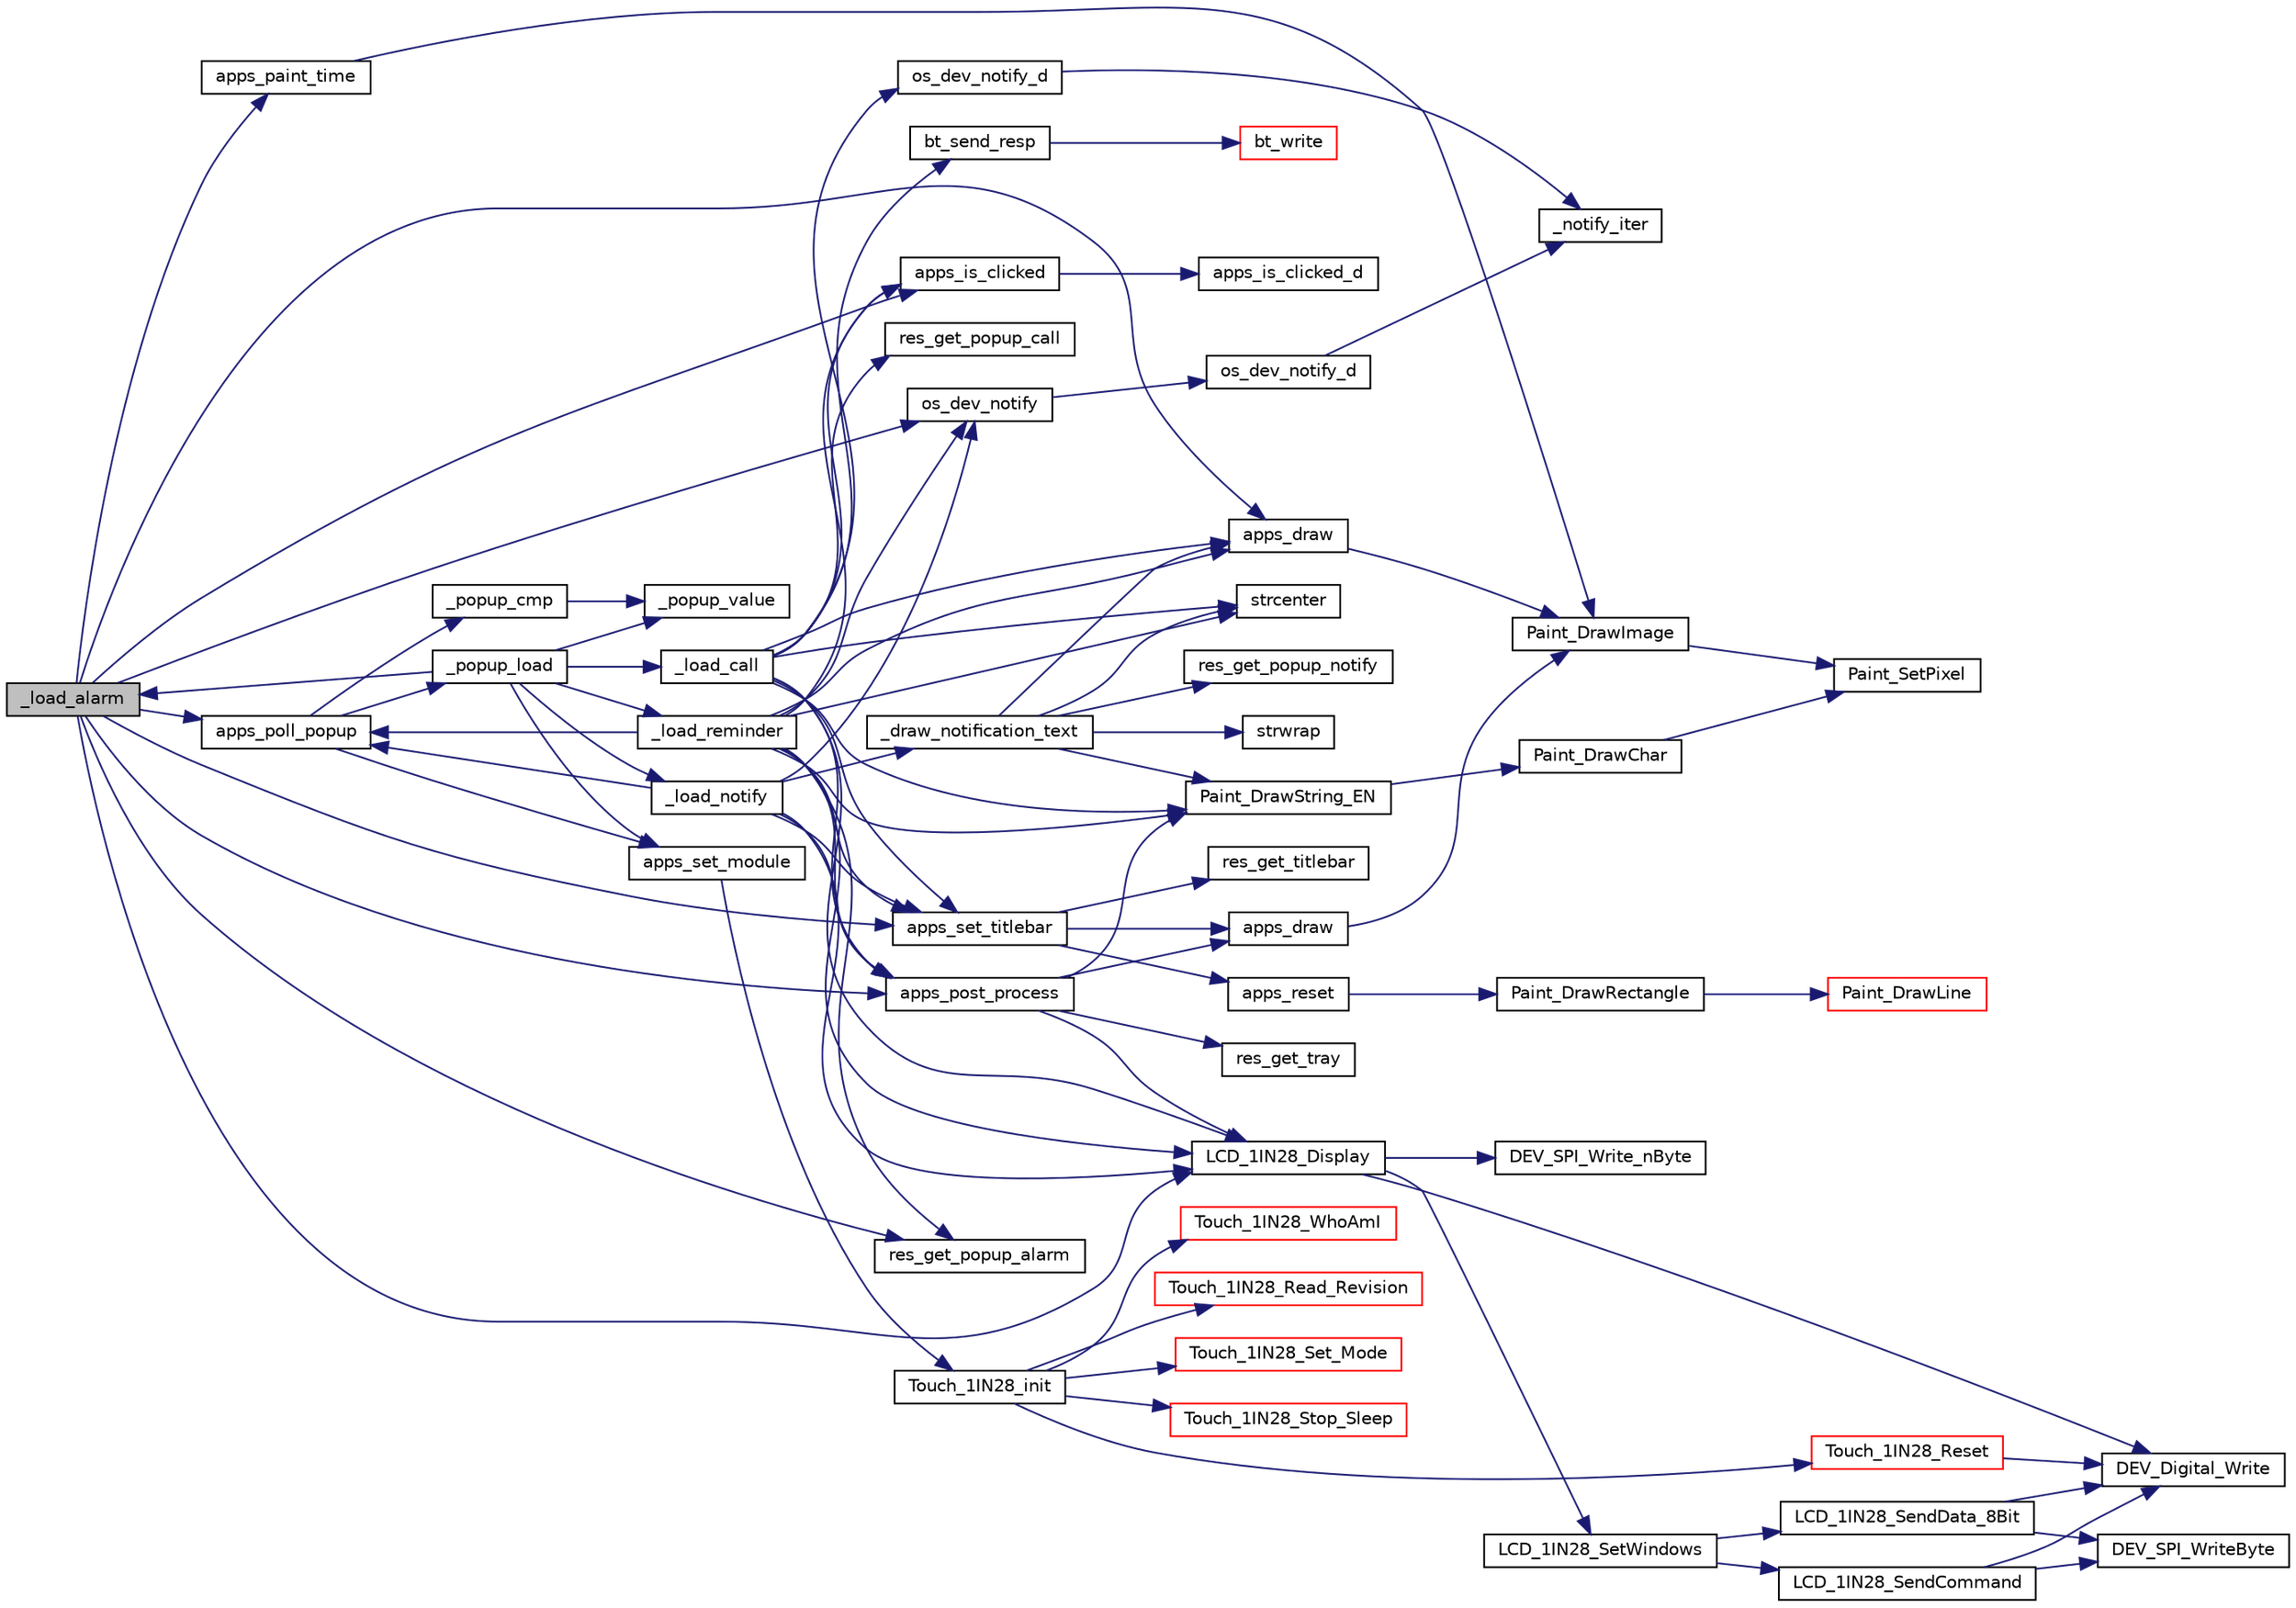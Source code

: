 digraph "_load_alarm"
{
 // LATEX_PDF_SIZE
  bgcolor="transparent";
  edge [fontname="Helvetica",fontsize="10",labelfontname="Helvetica",labelfontsize="10"];
  node [fontname="Helvetica",fontsize="10",shape=record];
  rankdir="LR";
  Node1 [label="_load_alarm",height=0.2,width=0.4,color="black", fillcolor="grey75", style="filled", fontcolor="black",tooltip=" "];
  Node1 -> Node2 [color="midnightblue",fontsize="10",style="solid",fontname="Helvetica"];
  Node2 [label="apps_draw",height=0.2,width=0.4,color="black",URL="$apps_8h.html#a7a95cc0c9891f8f50a4ce8ff57820f0a",tooltip=" "];
  Node2 -> Node3 [color="midnightblue",fontsize="10",style="solid",fontname="Helvetica"];
  Node3 [label="Paint_DrawImage",height=0.2,width=0.4,color="black",URL="$GUI__Paint_8c.html#ad0d9aff01666febe9f9436036f5e0c0c",tooltip=" "];
  Node3 -> Node4 [color="midnightblue",fontsize="10",style="solid",fontname="Helvetica"];
  Node4 [label="Paint_SetPixel",height=0.2,width=0.4,color="black",URL="$GUI__Paint_8c.html#a48f4f5f8b9b528f98d3ddb1c2e2e108f",tooltip="function: Draw Pixels parameter: Xpoint : At point X Ypoint : At point Y Color : Painted colors"];
  Node1 -> Node5 [color="midnightblue",fontsize="10",style="solid",fontname="Helvetica"];
  Node5 [label="apps_is_clicked",height=0.2,width=0.4,color="black",URL="$apps_8h.html#a1abcbacc22cadcf3a2b3440c226db607",tooltip="Returns whether the selected area has been clicked @x_start - starting position x @y_start - starting..."];
  Node5 -> Node6 [color="midnightblue",fontsize="10",style="solid",fontname="Helvetica"];
  Node6 [label="apps_is_clicked_d",height=0.2,width=0.4,color="black",URL="$wp__apps_2src_2util_8c.html#a56bdcaf09de9faec22e4f26dd6fa6bb9",tooltip="apps_is_clicked with extra options @x - X position of the cursor @y - Y position of the cursor @x_sta..."];
  Node1 -> Node7 [color="midnightblue",fontsize="10",style="solid",fontname="Helvetica"];
  Node7 [label="apps_paint_time",height=0.2,width=0.4,color="black",URL="$apps_8h.html#aeb9a5f1ad6e54e82e33d46e47f9403e5",tooltip="UI Utilities."];
  Node7 -> Node3 [color="midnightblue",fontsize="10",style="solid",fontname="Helvetica"];
  Node1 -> Node8 [color="midnightblue",fontsize="10",style="solid",fontname="Helvetica"];
  Node8 [label="apps_poll_popup",height=0.2,width=0.4,color="black",URL="$popup_8c.html#ac7a73b284d976fb2cad1ef6a2c7a55c0",tooltip="Checks for new pop-up events."];
  Node8 -> Node9 [color="midnightblue",fontsize="10",style="solid",fontname="Helvetica"];
  Node9 [label="_popup_cmp",height=0.2,width=0.4,color="black",URL="$popup_8c.html#ada0053fdc0f26651744b5dba013a8f5a",tooltip=" "];
  Node9 -> Node10 [color="midnightblue",fontsize="10",style="solid",fontname="Helvetica"];
  Node10 [label="_popup_value",height=0.2,width=0.4,color="black",URL="$popup_8c.html#ab7ec577ff7a40958957b8b2f038c6a29",tooltip="Returns the priority of the pop-up type as an integer:"];
  Node8 -> Node11 [color="midnightblue",fontsize="10",style="solid",fontname="Helvetica"];
  Node11 [label="_popup_load",height=0.2,width=0.4,color="black",URL="$popup_8c.html#a22954eda0c75cb757cbcec2ade0404b0",tooltip=" "];
  Node11 -> Node1 [color="midnightblue",fontsize="10",style="solid",fontname="Helvetica"];
  Node11 -> Node12 [color="midnightblue",fontsize="10",style="solid",fontname="Helvetica"];
  Node12 [label="_load_call",height=0.2,width=0.4,color="black",URL="$popup_8c.html#aa81deeb21fe66f433f5b751dc1288128",tooltip=" "];
  Node12 -> Node2 [color="midnightblue",fontsize="10",style="solid",fontname="Helvetica"];
  Node12 -> Node5 [color="midnightblue",fontsize="10",style="solid",fontname="Helvetica"];
  Node12 -> Node13 [color="midnightblue",fontsize="10",style="solid",fontname="Helvetica"];
  Node13 [label="apps_post_process",height=0.2,width=0.4,color="black",URL="$apps_8h.html#a329ee8032f9cc7781b49495819051695",tooltip="Retrieves the status from various sources and draws to the buffer @is_cb - Whether this function is c..."];
  Node13 -> Node14 [color="midnightblue",fontsize="10",style="solid",fontname="Helvetica"];
  Node14 [label="apps_draw",height=0.2,width=0.4,color="black",URL="$wp__apps_2src_2util_8c.html#a7a95cc0c9891f8f50a4ce8ff57820f0a",tooltip=" "];
  Node14 -> Node3 [color="midnightblue",fontsize="10",style="solid",fontname="Helvetica"];
  Node13 -> Node15 [color="midnightblue",fontsize="10",style="solid",fontname="Helvetica"];
  Node15 [label="LCD_1IN28_Display",height=0.2,width=0.4,color="black",URL="$LCD__1in28_8c.html#a620a570daf64d54494b768ac4707392c",tooltip="function : Sends the image buffer in RAM to displays parameter:"];
  Node15 -> Node16 [color="midnightblue",fontsize="10",style="solid",fontname="Helvetica"];
  Node16 [label="DEV_Digital_Write",height=0.2,width=0.4,color="black",URL="$DEV__Config_8c.html#a115bf3186fb590c5a9fa1bbfc2f38352",tooltip="GPIO read and write."];
  Node15 -> Node17 [color="midnightblue",fontsize="10",style="solid",fontname="Helvetica"];
  Node17 [label="DEV_SPI_Write_nByte",height=0.2,width=0.4,color="black",URL="$DEV__Config_8c.html#a92c541993a71ed8ecef5826ef58d13b9",tooltip=" "];
  Node15 -> Node18 [color="midnightblue",fontsize="10",style="solid",fontname="Helvetica"];
  Node18 [label="LCD_1IN28_SetWindows",height=0.2,width=0.4,color="black",URL="$LCD__1in28_8c.html#acd05edcea026ac08a178c1b0653e223d",tooltip="function: Sets the start position and size of the display area parameter: Xstart : X direction Start ..."];
  Node18 -> Node19 [color="midnightblue",fontsize="10",style="solid",fontname="Helvetica"];
  Node19 [label="LCD_1IN28_SendCommand",height=0.2,width=0.4,color="black",URL="$LCD__1in28_8c.html#a2d4544449c2fbb5d7d30d007c4175d0e",tooltip="function : send command parameter: Reg : Command register"];
  Node19 -> Node16 [color="midnightblue",fontsize="10",style="solid",fontname="Helvetica"];
  Node19 -> Node20 [color="midnightblue",fontsize="10",style="solid",fontname="Helvetica"];
  Node20 [label="DEV_SPI_WriteByte",height=0.2,width=0.4,color="black",URL="$DEV__Config_8c.html#a81090f78e7cb924d294d518b16ce3cc3",tooltip="SPI."];
  Node18 -> Node21 [color="midnightblue",fontsize="10",style="solid",fontname="Helvetica"];
  Node21 [label="LCD_1IN28_SendData_8Bit",height=0.2,width=0.4,color="black",URL="$LCD__1in28_8c.html#a269938e6774f0acd809bb33c7d7ddc73",tooltip="function : send data parameter: Data : Write data"];
  Node21 -> Node16 [color="midnightblue",fontsize="10",style="solid",fontname="Helvetica"];
  Node21 -> Node20 [color="midnightblue",fontsize="10",style="solid",fontname="Helvetica"];
  Node13 -> Node22 [color="midnightblue",fontsize="10",style="solid",fontname="Helvetica"];
  Node22 [label="Paint_DrawString_EN",height=0.2,width=0.4,color="black",URL="$GUI__Paint_8c.html#aa9154b1fb7a40d79798eccbc51761925",tooltip="function: Display the string parameter: Xstart ：X coordinate Ystart ：Y coordinate pString ：The first ..."];
  Node22 -> Node23 [color="midnightblue",fontsize="10",style="solid",fontname="Helvetica"];
  Node23 [label="Paint_DrawChar",height=0.2,width=0.4,color="black",URL="$GUI__Paint_8c.html#a445504f3acd814f2c2dab209e8b7e26e",tooltip="function: Show English characters parameter: Xpoint ：X coordinate Ypoint ：Y coordinate Acsii_Char ：To..."];
  Node23 -> Node4 [color="midnightblue",fontsize="10",style="solid",fontname="Helvetica"];
  Node13 -> Node24 [color="midnightblue",fontsize="10",style="solid",fontname="Helvetica"];
  Node24 [label="res_get_tray",height=0.2,width=0.4,color="black",URL="$resources_8h.html#a96f0bcacffc0881a1a7bd6666fa7d60f",tooltip=" "];
  Node12 -> Node25 [color="midnightblue",fontsize="10",style="solid",fontname="Helvetica"];
  Node25 [label="apps_set_titlebar",height=0.2,width=0.4,color="black",URL="$apps_8h.html#ae0e0b39421fea8ca700d22ca1a2a3eeb",tooltip=" "];
  Node25 -> Node14 [color="midnightblue",fontsize="10",style="solid",fontname="Helvetica"];
  Node25 -> Node26 [color="midnightblue",fontsize="10",style="solid",fontname="Helvetica"];
  Node26 [label="apps_reset",height=0.2,width=0.4,color="black",URL="$wp__apps_2src_2util_8c.html#a943f1471b13bd65becbf3af2c02c4a82",tooltip=" "];
  Node26 -> Node27 [color="midnightblue",fontsize="10",style="solid",fontname="Helvetica"];
  Node27 [label="Paint_DrawRectangle",height=0.2,width=0.4,color="black",URL="$GUI__Paint_8c.html#a2c2ad0a6d3dccaeeed60fd3ef44c644c",tooltip="function: Draw a rectangle parameter: Xstart ：Rectangular Starting Xpoint point coordinates Ystart ：R..."];
  Node27 -> Node28 [color="midnightblue",fontsize="10",style="solid",fontname="Helvetica"];
  Node28 [label="Paint_DrawLine",height=0.2,width=0.4,color="red",URL="$GUI__Paint_8c.html#a3f3fab298d3efaa84f39253946ce1901",tooltip="function: Draw a line of arbitrary slope parameter: Xstart ：Starting Xpoint point coordinates Ystart ..."];
  Node25 -> Node30 [color="midnightblue",fontsize="10",style="solid",fontname="Helvetica"];
  Node30 [label="res_get_titlebar",height=0.2,width=0.4,color="black",URL="$resources_8h.html#af520fc94bba7de9ec8e5b73e15039106",tooltip=" "];
  Node12 -> Node31 [color="midnightblue",fontsize="10",style="solid",fontname="Helvetica"];
  Node31 [label="bt_send_resp",height=0.2,width=0.4,color="black",URL="$bt_8h.html#a872c9f0d31efbb5f055d9fdc02bc3979",tooltip=" "];
  Node31 -> Node32 [color="midnightblue",fontsize="10",style="solid",fontname="Helvetica"];
  Node32 [label="bt_write",height=0.2,width=0.4,color="red",URL="$bt_8c.html#a15f1c8a00e4516cd0e35726396cfc4f6",tooltip=" "];
  Node12 -> Node15 [color="midnightblue",fontsize="10",style="solid",fontname="Helvetica"];
  Node12 -> Node34 [color="midnightblue",fontsize="10",style="solid",fontname="Helvetica"];
  Node34 [label="os_dev_notify_d",height=0.2,width=0.4,color="black",URL="$dev_8h.html#a90b537677333beca80545c0282e1e370",tooltip="os_dev_notify with custom notification durations."];
  Node34 -> Node35 [color="midnightblue",fontsize="10",style="solid",fontname="Helvetica"];
  Node35 [label="_notify_iter",height=0.2,width=0.4,color="black",URL="$dev_8c.html#afc0885a283c49cd1c0fc66e7c0ba82d5",tooltip=" "];
  Node12 -> Node22 [color="midnightblue",fontsize="10",style="solid",fontname="Helvetica"];
  Node12 -> Node36 [color="midnightblue",fontsize="10",style="solid",fontname="Helvetica"];
  Node36 [label="res_get_popup_call",height=0.2,width=0.4,color="black",URL="$resources_8h.html#ab75724d6569c8e937160b6825f7534b3",tooltip=" "];
  Node12 -> Node37 [color="midnightblue",fontsize="10",style="solid",fontname="Helvetica"];
  Node37 [label="strcenter",height=0.2,width=0.4,color="black",URL="$wp__common_2src_2util_8c.html#ab632a84026ec8724e293cd18c9500b5f",tooltip="Centers the given string in-place and returns it @str - string to center @str_s - length of the strin..."];
  Node11 -> Node38 [color="midnightblue",fontsize="10",style="solid",fontname="Helvetica"];
  Node38 [label="_load_notify",height=0.2,width=0.4,color="black",URL="$popup_8c.html#a417a95b3689213156011062bc40bdfbc",tooltip=" "];
  Node38 -> Node39 [color="midnightblue",fontsize="10",style="solid",fontname="Helvetica"];
  Node39 [label="_draw_notification_text",height=0.2,width=0.4,color="black",URL="$popup_8c.html#a8a0cc2d67be48f6a9a0a782600d19098",tooltip=" "];
  Node39 -> Node2 [color="midnightblue",fontsize="10",style="solid",fontname="Helvetica"];
  Node39 -> Node22 [color="midnightblue",fontsize="10",style="solid",fontname="Helvetica"];
  Node39 -> Node40 [color="midnightblue",fontsize="10",style="solid",fontname="Helvetica"];
  Node40 [label="res_get_popup_notify",height=0.2,width=0.4,color="black",URL="$resources_8h.html#a2db2d5009288e921cfbec3541fca5fad",tooltip=" "];
  Node39 -> Node37 [color="midnightblue",fontsize="10",style="solid",fontname="Helvetica"];
  Node39 -> Node41 [color="midnightblue",fontsize="10",style="solid",fontname="Helvetica"];
  Node41 [label="strwrap",height=0.2,width=0.4,color="black",URL="$wp__common_2src_2util_8c.html#ad58afc989224cc43ba38c48e5bde8b43",tooltip="Splits the input string into an array of substrings, considering both the line width and ' ' characte..."];
  Node38 -> Node8 [color="midnightblue",fontsize="10",style="solid",fontname="Helvetica"];
  Node38 -> Node13 [color="midnightblue",fontsize="10",style="solid",fontname="Helvetica"];
  Node38 -> Node25 [color="midnightblue",fontsize="10",style="solid",fontname="Helvetica"];
  Node38 -> Node15 [color="midnightblue",fontsize="10",style="solid",fontname="Helvetica"];
  Node38 -> Node42 [color="midnightblue",fontsize="10",style="solid",fontname="Helvetica"];
  Node42 [label="os_dev_notify",height=0.2,width=0.4,color="black",URL="$dev_8h.html#af6860e394b7a752a17d4768b1b5d6660",tooltip="Create a notification effect with desired GPIOs for 360ms."];
  Node42 -> Node43 [color="midnightblue",fontsize="10",style="solid",fontname="Helvetica"];
  Node43 [label="os_dev_notify_d",height=0.2,width=0.4,color="black",URL="$dev_8c.html#a90b537677333beca80545c0282e1e370",tooltip="os_dev_notify with custom notification durations."];
  Node43 -> Node35 [color="midnightblue",fontsize="10",style="solid",fontname="Helvetica"];
  Node11 -> Node44 [color="midnightblue",fontsize="10",style="solid",fontname="Helvetica"];
  Node44 [label="_load_reminder",height=0.2,width=0.4,color="black",URL="$popup_8c.html#a70a2b254a95af4b98a85f3999bace9bf",tooltip=" "];
  Node44 -> Node2 [color="midnightblue",fontsize="10",style="solid",fontname="Helvetica"];
  Node44 -> Node5 [color="midnightblue",fontsize="10",style="solid",fontname="Helvetica"];
  Node44 -> Node8 [color="midnightblue",fontsize="10",style="solid",fontname="Helvetica"];
  Node44 -> Node13 [color="midnightblue",fontsize="10",style="solid",fontname="Helvetica"];
  Node44 -> Node25 [color="midnightblue",fontsize="10",style="solid",fontname="Helvetica"];
  Node44 -> Node15 [color="midnightblue",fontsize="10",style="solid",fontname="Helvetica"];
  Node44 -> Node42 [color="midnightblue",fontsize="10",style="solid",fontname="Helvetica"];
  Node44 -> Node22 [color="midnightblue",fontsize="10",style="solid",fontname="Helvetica"];
  Node44 -> Node45 [color="midnightblue",fontsize="10",style="solid",fontname="Helvetica"];
  Node45 [label="res_get_popup_alarm",height=0.2,width=0.4,color="black",URL="$resources_8h.html#a736f0db7ca66b0ac8d5deb4b2f1a0a30",tooltip=" "];
  Node44 -> Node37 [color="midnightblue",fontsize="10",style="solid",fontname="Helvetica"];
  Node11 -> Node10 [color="midnightblue",fontsize="10",style="solid",fontname="Helvetica"];
  Node11 -> Node46 [color="midnightblue",fontsize="10",style="solid",fontname="Helvetica"];
  Node46 [label="apps_set_module",height=0.2,width=0.4,color="black",URL="$apps_8h.html#aa913f70e04a02a5dfa81c8c91250d510",tooltip="Initializes the given module @screen_type - Type of the screen, if there is @popup_type - Type of the..."];
  Node46 -> Node47 [color="midnightblue",fontsize="10",style="solid",fontname="Helvetica"];
  Node47 [label="Touch_1IN28_init",height=0.2,width=0.4,color="black",URL="$Touch__1in28_8c.html#ae5ed301b9ca70a465a6c93d4c416fff2",tooltip="function : screen initialization 屏幕初始化 parameter:"];
  Node47 -> Node48 [color="midnightblue",fontsize="10",style="solid",fontname="Helvetica"];
  Node48 [label="Touch_1IN28_Read_Revision",height=0.2,width=0.4,color="red",URL="$Touch__1in28_8c.html#a39d6870264c2cdb37d9d1e1eac5b62ed",tooltip="function : Read software version number 读取软件版本号 parameter:"];
  Node47 -> Node50 [color="midnightblue",fontsize="10",style="solid",fontname="Helvetica"];
  Node50 [label="Touch_1IN28_Reset",height=0.2,width=0.4,color="red",URL="$Touch__1in28_8c.html#aaf34bd412ddc76154908a7f6dd43f384",tooltip="function : reset touch 复位触摸 parameter:"];
  Node50 -> Node16 [color="midnightblue",fontsize="10",style="solid",fontname="Helvetica"];
  Node47 -> Node52 [color="midnightblue",fontsize="10",style="solid",fontname="Helvetica"];
  Node52 [label="Touch_1IN28_Set_Mode",height=0.2,width=0.4,color="red",URL="$Touch__1in28_8c.html#a4451bf226143a654058b0b9831485829",tooltip="function : Set touch mode 设置触摸模式 parameter:   mode = 0 gestures mode mode = 1 point mode mode = 2 mix..."];
  Node47 -> Node54 [color="midnightblue",fontsize="10",style="solid",fontname="Helvetica"];
  Node54 [label="Touch_1IN28_Stop_Sleep",height=0.2,width=0.4,color="red",URL="$Touch__1in28_8c.html#a05931da08d4d9567eb7b2b193143ff45",tooltip="function : exit sleep mode 退出休眠模式 parameter:"];
  Node47 -> Node55 [color="midnightblue",fontsize="10",style="solid",fontname="Helvetica"];
  Node55 [label="Touch_1IN28_WhoAmI",height=0.2,width=0.4,color="red",URL="$Touch__1in28_8c.html#ae09de88d450a31f365cfd38729a9a9be",tooltip="| File : Touch_1IN28.c | Author : Waveshare team | Function : Hardware underlying interface | Info : ..."];
  Node8 -> Node46 [color="midnightblue",fontsize="10",style="solid",fontname="Helvetica"];
  Node1 -> Node13 [color="midnightblue",fontsize="10",style="solid",fontname="Helvetica"];
  Node1 -> Node25 [color="midnightblue",fontsize="10",style="solid",fontname="Helvetica"];
  Node1 -> Node15 [color="midnightblue",fontsize="10",style="solid",fontname="Helvetica"];
  Node1 -> Node42 [color="midnightblue",fontsize="10",style="solid",fontname="Helvetica"];
  Node1 -> Node45 [color="midnightblue",fontsize="10",style="solid",fontname="Helvetica"];
}
